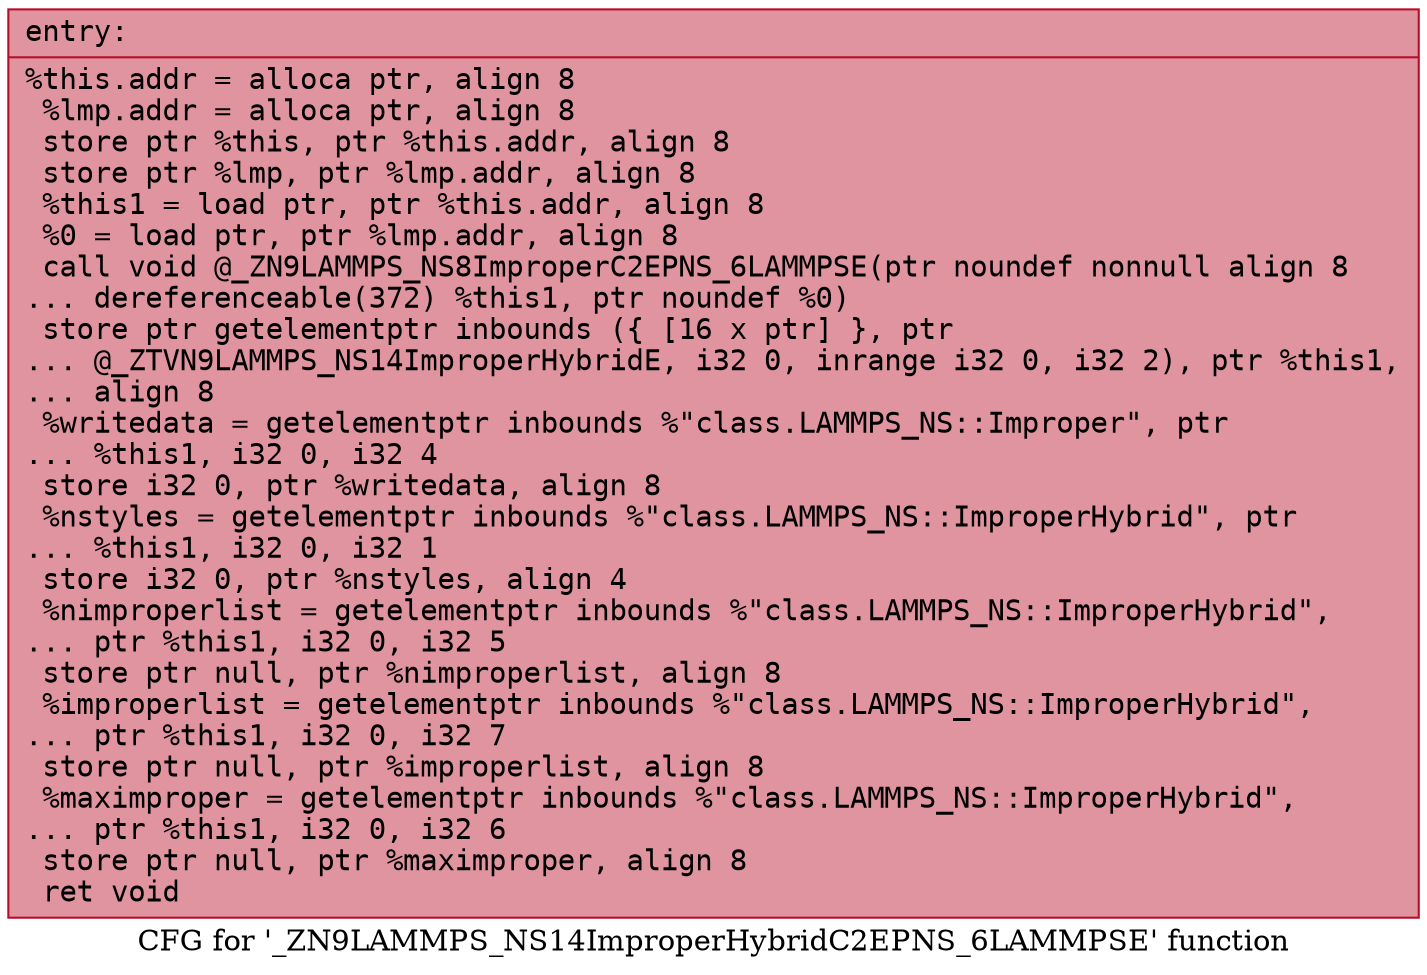 digraph "CFG for '_ZN9LAMMPS_NS14ImproperHybridC2EPNS_6LAMMPSE' function" {
	label="CFG for '_ZN9LAMMPS_NS14ImproperHybridC2EPNS_6LAMMPSE' function";

	Node0x558339122ab0 [shape=record,color="#b70d28ff", style=filled, fillcolor="#b70d2870" fontname="Courier",label="{entry:\l|  %this.addr = alloca ptr, align 8\l  %lmp.addr = alloca ptr, align 8\l  store ptr %this, ptr %this.addr, align 8\l  store ptr %lmp, ptr %lmp.addr, align 8\l  %this1 = load ptr, ptr %this.addr, align 8\l  %0 = load ptr, ptr %lmp.addr, align 8\l  call void @_ZN9LAMMPS_NS8ImproperC2EPNS_6LAMMPSE(ptr noundef nonnull align 8\l... dereferenceable(372) %this1, ptr noundef %0)\l  store ptr getelementptr inbounds (\{ [16 x ptr] \}, ptr\l... @_ZTVN9LAMMPS_NS14ImproperHybridE, i32 0, inrange i32 0, i32 2), ptr %this1,\l... align 8\l  %writedata = getelementptr inbounds %\"class.LAMMPS_NS::Improper\", ptr\l... %this1, i32 0, i32 4\l  store i32 0, ptr %writedata, align 8\l  %nstyles = getelementptr inbounds %\"class.LAMMPS_NS::ImproperHybrid\", ptr\l... %this1, i32 0, i32 1\l  store i32 0, ptr %nstyles, align 4\l  %nimproperlist = getelementptr inbounds %\"class.LAMMPS_NS::ImproperHybrid\",\l... ptr %this1, i32 0, i32 5\l  store ptr null, ptr %nimproperlist, align 8\l  %improperlist = getelementptr inbounds %\"class.LAMMPS_NS::ImproperHybrid\",\l... ptr %this1, i32 0, i32 7\l  store ptr null, ptr %improperlist, align 8\l  %maximproper = getelementptr inbounds %\"class.LAMMPS_NS::ImproperHybrid\",\l... ptr %this1, i32 0, i32 6\l  store ptr null, ptr %maximproper, align 8\l  ret void\l}"];
}
